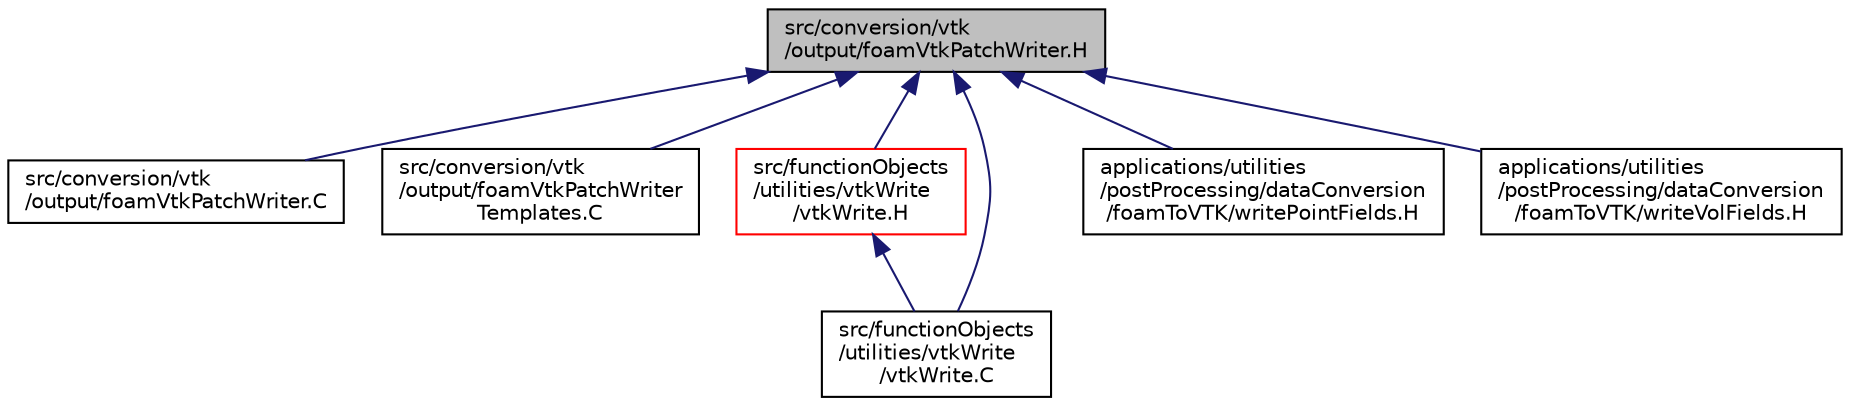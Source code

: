 digraph "src/conversion/vtk/output/foamVtkPatchWriter.H"
{
  bgcolor="transparent";
  edge [fontname="Helvetica",fontsize="10",labelfontname="Helvetica",labelfontsize="10"];
  node [fontname="Helvetica",fontsize="10",shape=record];
  Node1 [label="src/conversion/vtk\l/output/foamVtkPatchWriter.H",height=0.2,width=0.4,color="black", fillcolor="grey75", style="filled" fontcolor="black"];
  Node1 -> Node2 [dir="back",color="midnightblue",fontsize="10",style="solid",fontname="Helvetica"];
  Node2 [label="src/conversion/vtk\l/output/foamVtkPatchWriter.C",height=0.2,width=0.4,color="black",URL="$foamVtkPatchWriter_8C.html"];
  Node1 -> Node3 [dir="back",color="midnightblue",fontsize="10",style="solid",fontname="Helvetica"];
  Node3 [label="src/conversion/vtk\l/output/foamVtkPatchWriter\lTemplates.C",height=0.2,width=0.4,color="black",URL="$foamVtkPatchWriterTemplates_8C.html"];
  Node1 -> Node4 [dir="back",color="midnightblue",fontsize="10",style="solid",fontname="Helvetica"];
  Node4 [label="src/functionObjects\l/utilities/vtkWrite\l/vtkWrite.H",height=0.2,width=0.4,color="red",URL="$vtkWrite_8H.html"];
  Node4 -> Node5 [dir="back",color="midnightblue",fontsize="10",style="solid",fontname="Helvetica"];
  Node5 [label="src/functionObjects\l/utilities/vtkWrite\l/vtkWrite.C",height=0.2,width=0.4,color="black",URL="$vtkWrite_8C.html"];
  Node1 -> Node5 [dir="back",color="midnightblue",fontsize="10",style="solid",fontname="Helvetica"];
  Node1 -> Node6 [dir="back",color="midnightblue",fontsize="10",style="solid",fontname="Helvetica"];
  Node6 [label="applications/utilities\l/postProcessing/dataConversion\l/foamToVTK/writePointFields.H",height=0.2,width=0.4,color="black",URL="$writePointFields_8H.html",tooltip="Read point fields from disk and write with vtk::internalWriter and vtk::patchWriter. "];
  Node1 -> Node7 [dir="back",color="midnightblue",fontsize="10",style="solid",fontname="Helvetica"];
  Node7 [label="applications/utilities\l/postProcessing/dataConversion\l/foamToVTK/writeVolFields.H",height=0.2,width=0.4,color="black",URL="$foamToVTK_2writeVolFields_8H.html",tooltip="Read volume fields from disk and write with vtk::internalWriter and vtk::patchWriter. "];
}
